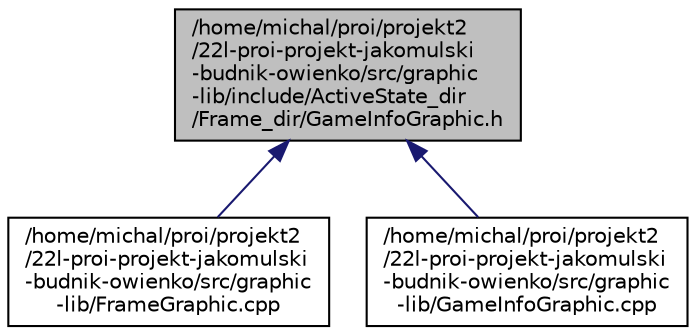 digraph "/home/michal/proi/projekt2/22l-proi-projekt-jakomulski-budnik-owienko/src/graphic-lib/include/ActiveState_dir/Frame_dir/GameInfoGraphic.h"
{
 // INTERACTIVE_SVG=YES
 // LATEX_PDF_SIZE
  bgcolor="transparent";
  edge [fontname="Helvetica",fontsize="10",labelfontname="Helvetica",labelfontsize="10"];
  node [fontname="Helvetica",fontsize="10",shape=record];
  Node1 [label="/home/michal/proi/projekt2\l/22l-proi-projekt-jakomulski\l-budnik-owienko/src/graphic\l-lib/include/ActiveState_dir\l/Frame_dir/GameInfoGraphic.h",height=0.2,width=0.4,color="black", fillcolor="grey75", style="filled", fontcolor="black",tooltip=" "];
  Node1 -> Node2 [dir="back",color="midnightblue",fontsize="10",style="solid",fontname="Helvetica"];
  Node2 [label="/home/michal/proi/projekt2\l/22l-proi-projekt-jakomulski\l-budnik-owienko/src/graphic\l-lib/FrameGraphic.cpp",height=0.2,width=0.4,color="black",URL="$_frame_graphic_8cpp.html",tooltip=" "];
  Node1 -> Node3 [dir="back",color="midnightblue",fontsize="10",style="solid",fontname="Helvetica"];
  Node3 [label="/home/michal/proi/projekt2\l/22l-proi-projekt-jakomulski\l-budnik-owienko/src/graphic\l-lib/GameInfoGraphic.cpp",height=0.2,width=0.4,color="black",URL="$_game_info_graphic_8cpp.html",tooltip=" "];
}
